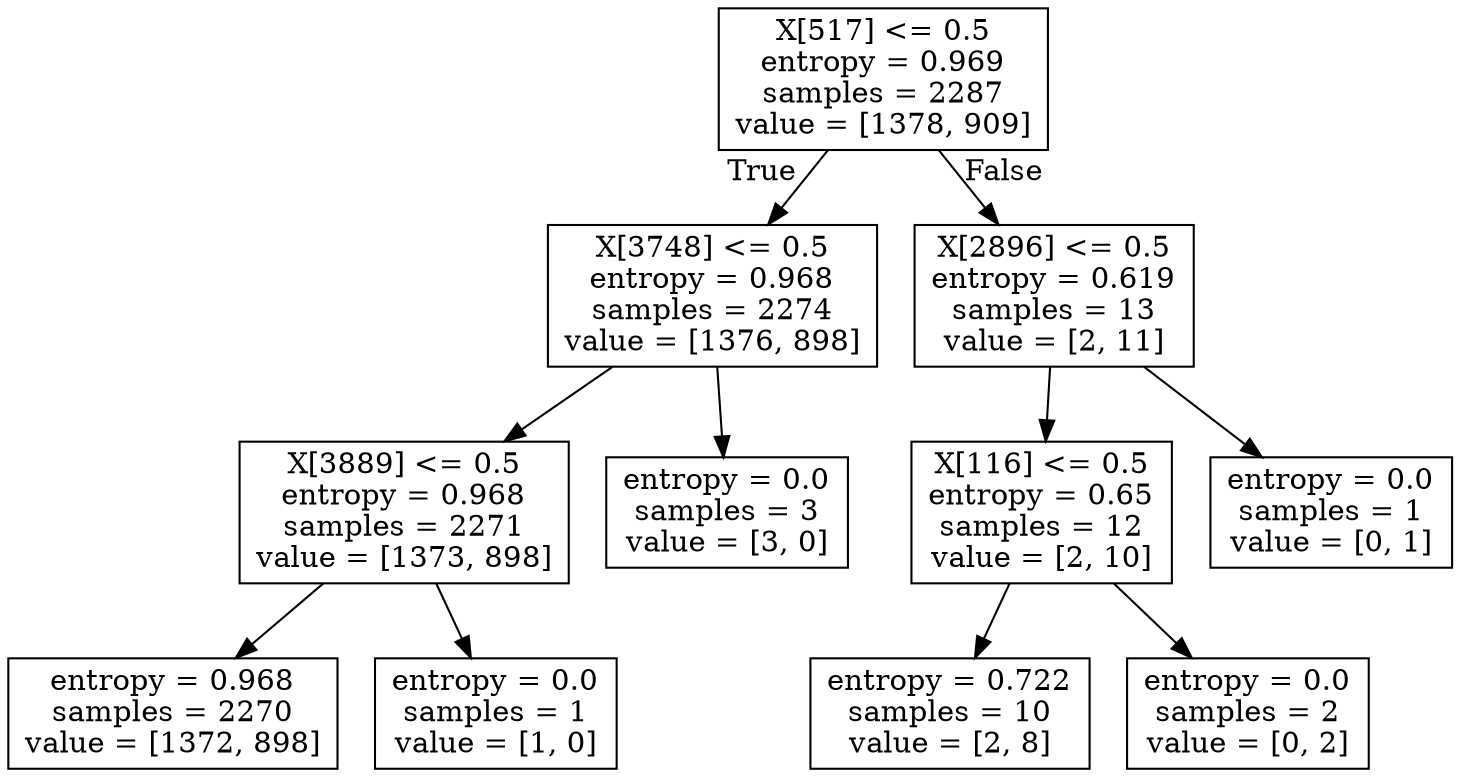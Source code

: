 digraph Tree {
node [shape=box] ;
0 [label="X[517] <= 0.5\nentropy = 0.969\nsamples = 2287\nvalue = [1378, 909]"] ;
1 [label="X[3748] <= 0.5\nentropy = 0.968\nsamples = 2274\nvalue = [1376, 898]"] ;
0 -> 1 [labeldistance=2.5, labelangle=45, headlabel="True"] ;
2 [label="X[3889] <= 0.5\nentropy = 0.968\nsamples = 2271\nvalue = [1373, 898]"] ;
1 -> 2 ;
3 [label="entropy = 0.968\nsamples = 2270\nvalue = [1372, 898]"] ;
2 -> 3 ;
4 [label="entropy = 0.0\nsamples = 1\nvalue = [1, 0]"] ;
2 -> 4 ;
5 [label="entropy = 0.0\nsamples = 3\nvalue = [3, 0]"] ;
1 -> 5 ;
6 [label="X[2896] <= 0.5\nentropy = 0.619\nsamples = 13\nvalue = [2, 11]"] ;
0 -> 6 [labeldistance=2.5, labelangle=-45, headlabel="False"] ;
7 [label="X[116] <= 0.5\nentropy = 0.65\nsamples = 12\nvalue = [2, 10]"] ;
6 -> 7 ;
8 [label="entropy = 0.722\nsamples = 10\nvalue = [2, 8]"] ;
7 -> 8 ;
9 [label="entropy = 0.0\nsamples = 2\nvalue = [0, 2]"] ;
7 -> 9 ;
10 [label="entropy = 0.0\nsamples = 1\nvalue = [0, 1]"] ;
6 -> 10 ;
}